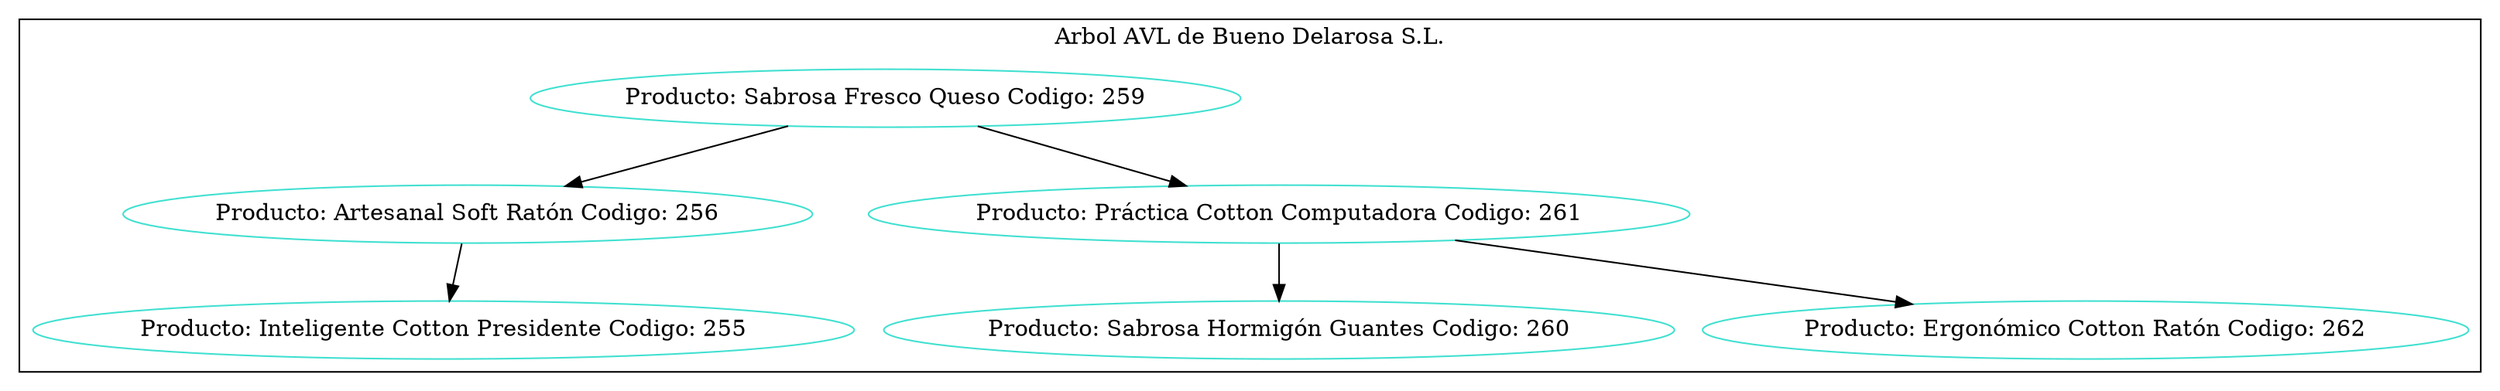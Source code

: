 digraph Hash{
node [color ="turquoise"];
subgraph clusterMarco {label="Arbol AVL de Bueno Delarosa S.L.";color=black;
node[label="Producto: Sabrosa Fresco Queso Codigo: 259"]259;
node[label="Producto: Artesanal Soft Ratón Codigo: 256"]256;
node[label="Producto: Inteligente Cotton Presidente Codigo: 255"]255;
node[label="Producto: Práctica Cotton Computadora Codigo: 261"]261;
node[label="Producto: Sabrosa Hormigón Guantes Codigo: 260"]260;
node[label="Producto: Ergonómico Cotton Ratón Codigo: 262"]262;
256->255;
259->256;
261->260;
261->262;
259->261;
}
}